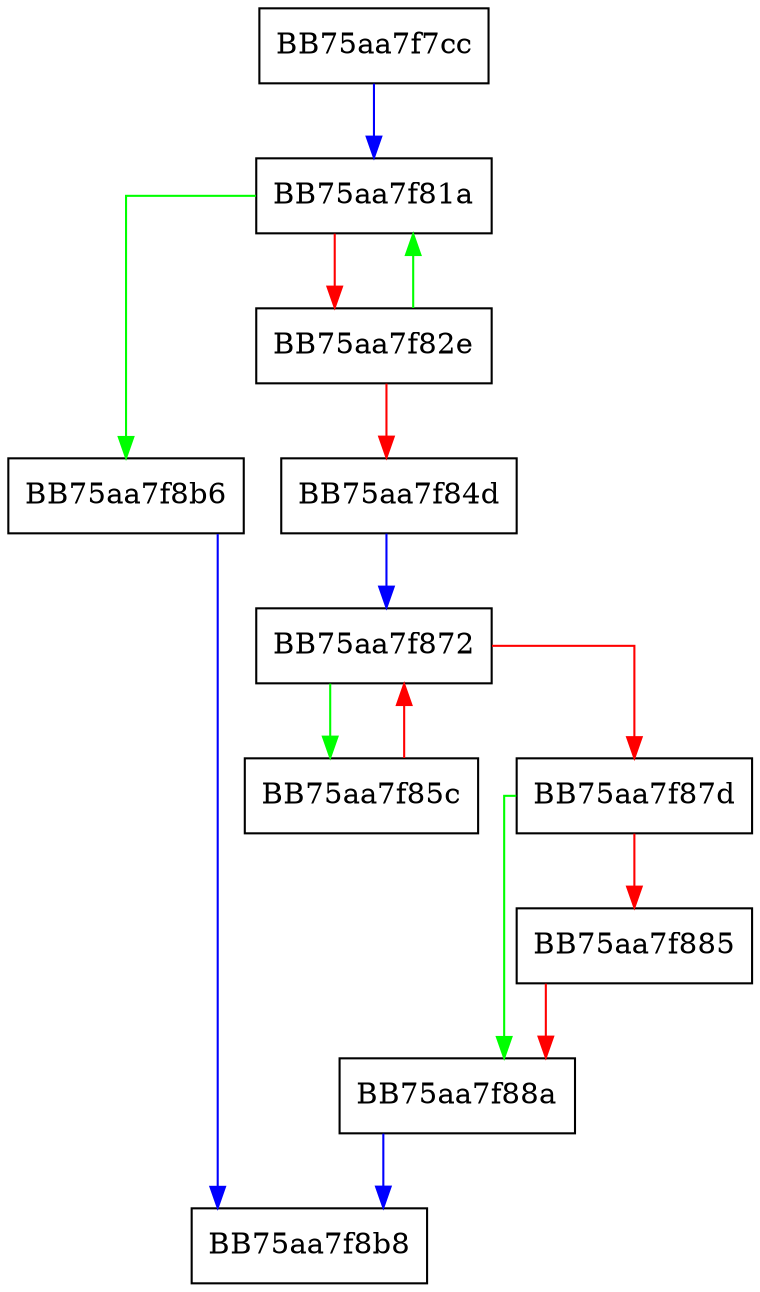 digraph remove {
  node [shape="box"];
  graph [splines=ortho];
  BB75aa7f7cc -> BB75aa7f81a [color="blue"];
  BB75aa7f81a -> BB75aa7f8b6 [color="green"];
  BB75aa7f81a -> BB75aa7f82e [color="red"];
  BB75aa7f82e -> BB75aa7f81a [color="green"];
  BB75aa7f82e -> BB75aa7f84d [color="red"];
  BB75aa7f84d -> BB75aa7f872 [color="blue"];
  BB75aa7f85c -> BB75aa7f872 [color="red"];
  BB75aa7f872 -> BB75aa7f85c [color="green"];
  BB75aa7f872 -> BB75aa7f87d [color="red"];
  BB75aa7f87d -> BB75aa7f88a [color="green"];
  BB75aa7f87d -> BB75aa7f885 [color="red"];
  BB75aa7f885 -> BB75aa7f88a [color="red"];
  BB75aa7f88a -> BB75aa7f8b8 [color="blue"];
  BB75aa7f8b6 -> BB75aa7f8b8 [color="blue"];
}